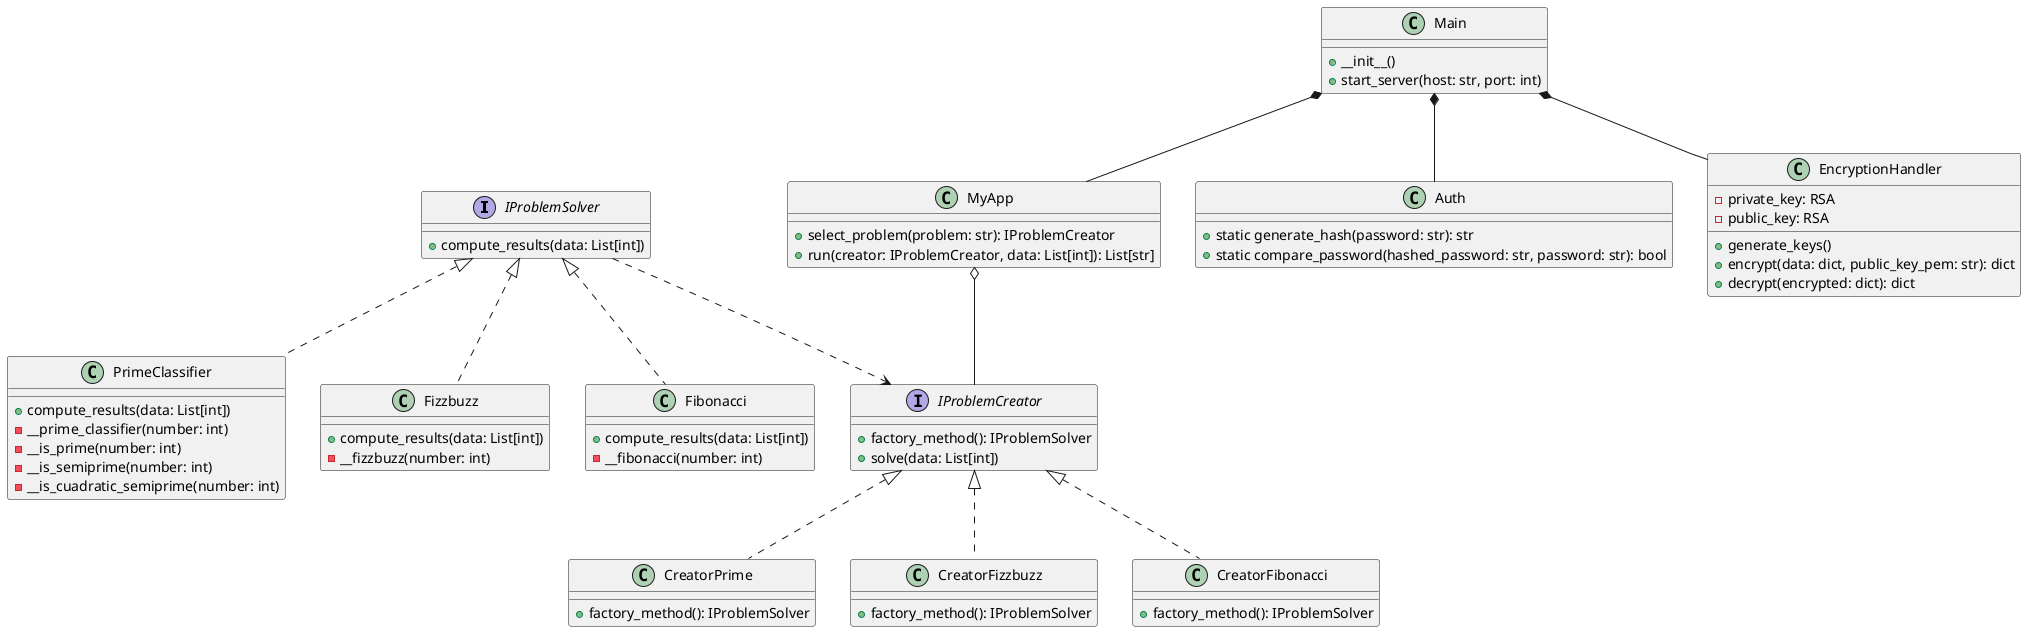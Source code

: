 @startuml
interface IProblemSolver {
    + compute_results(data: List[int])
}

class PrimeClassifier  {
    + compute_results(data: List[int])
    - __prime_classifier(number: int)
    - __is_prime(number: int)
    - __is_semiprime(number: int)
    - __is_cuadratic_semiprime(number: int)
}

class Fizzbuzz  {
    + compute_results(data: List[int])
    - __fizzbuzz(number: int)
}

class Fibonacci  {
    + compute_results(data: List[int])
    - __fibonacci(number: int)
}

interface IProblemCreator {
    + factory_method(): IProblemSolver
    + solve(data: List[int])
}

class CreatorPrime {
    + factory_method(): IProblemSolver
}

class CreatorFizzbuzz  {
    + factory_method(): IProblemSolver
}

class CreatorFibonacci  {
    + factory_method(): IProblemSolver
}

class MyApp {
    + select_problem(problem: str): IProblemCreator
    + run(creator: IProblemCreator, data: List[int]): List[str]
}


class Auth {
    + static generate_hash(password: str): str
    + static compare_password(hashed_password: str, password: str): bool
}


class EncryptionHandler {
    - private_key: RSA
    - public_key: RSA
    + generate_keys()
    + encrypt(data: dict, public_key_pem: str): dict
    + decrypt(encrypted: dict): dict
}


class Main {
    + __init__()
    + start_server(host: str, port: int)
}
IProblemSolver ..> IProblemCreator

IProblemSolver <|.. PrimeClassifier
IProblemSolver <|.. Fizzbuzz
IProblemSolver <|.. Fibonacci

MyApp o-- IProblemCreator
Main *-- EncryptionHandler
Main *-- MyApp
Main *-- Auth

IProblemCreator <|.. CreatorPrime
IProblemCreator <|.. CreatorFizzbuzz
IProblemCreator <|.. CreatorFibonacci
@enduml